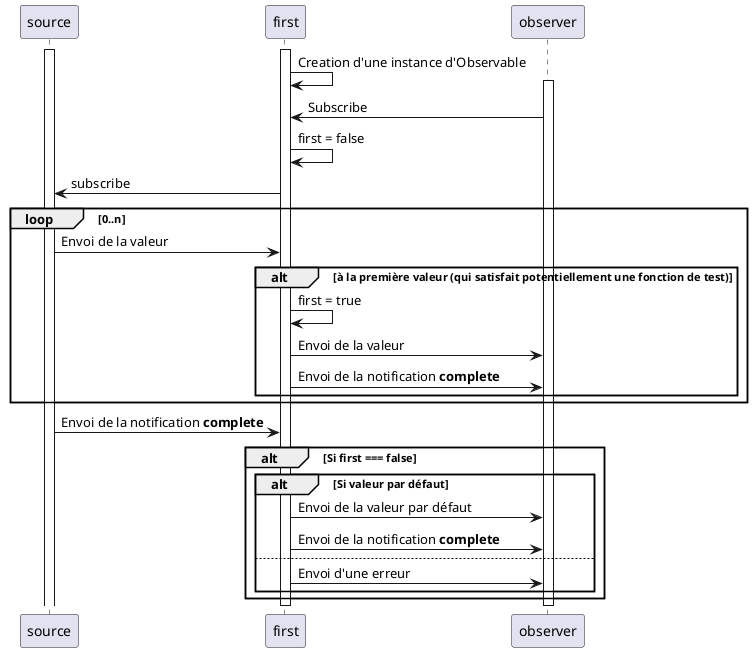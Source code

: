 @startuml
activate source
activate first
first -> first : Creation d'une instance d'Observable
activate observer
observer -> first : Subscribe
first -> first : first = false
first -> source : subscribe
loop 0..n
  source -> first : Envoi de la valeur
  alt à la première valeur (qui satisfait potentiellement une fonction de test)
    first -> first : first = true
    first -> observer : Envoi de la valeur
    first -> observer : Envoi de la notification **complete**
  end
end
source -> first : Envoi de la notification **complete**
alt Si first === false
  alt Si valeur par défaut
    first -> observer : Envoi de la valeur par défaut
    first -> observer : Envoi de la notification **complete**
  else
    first -> observer : Envoi d'une erreur
  end
end


deactivate first
deactivate observer
@enduml